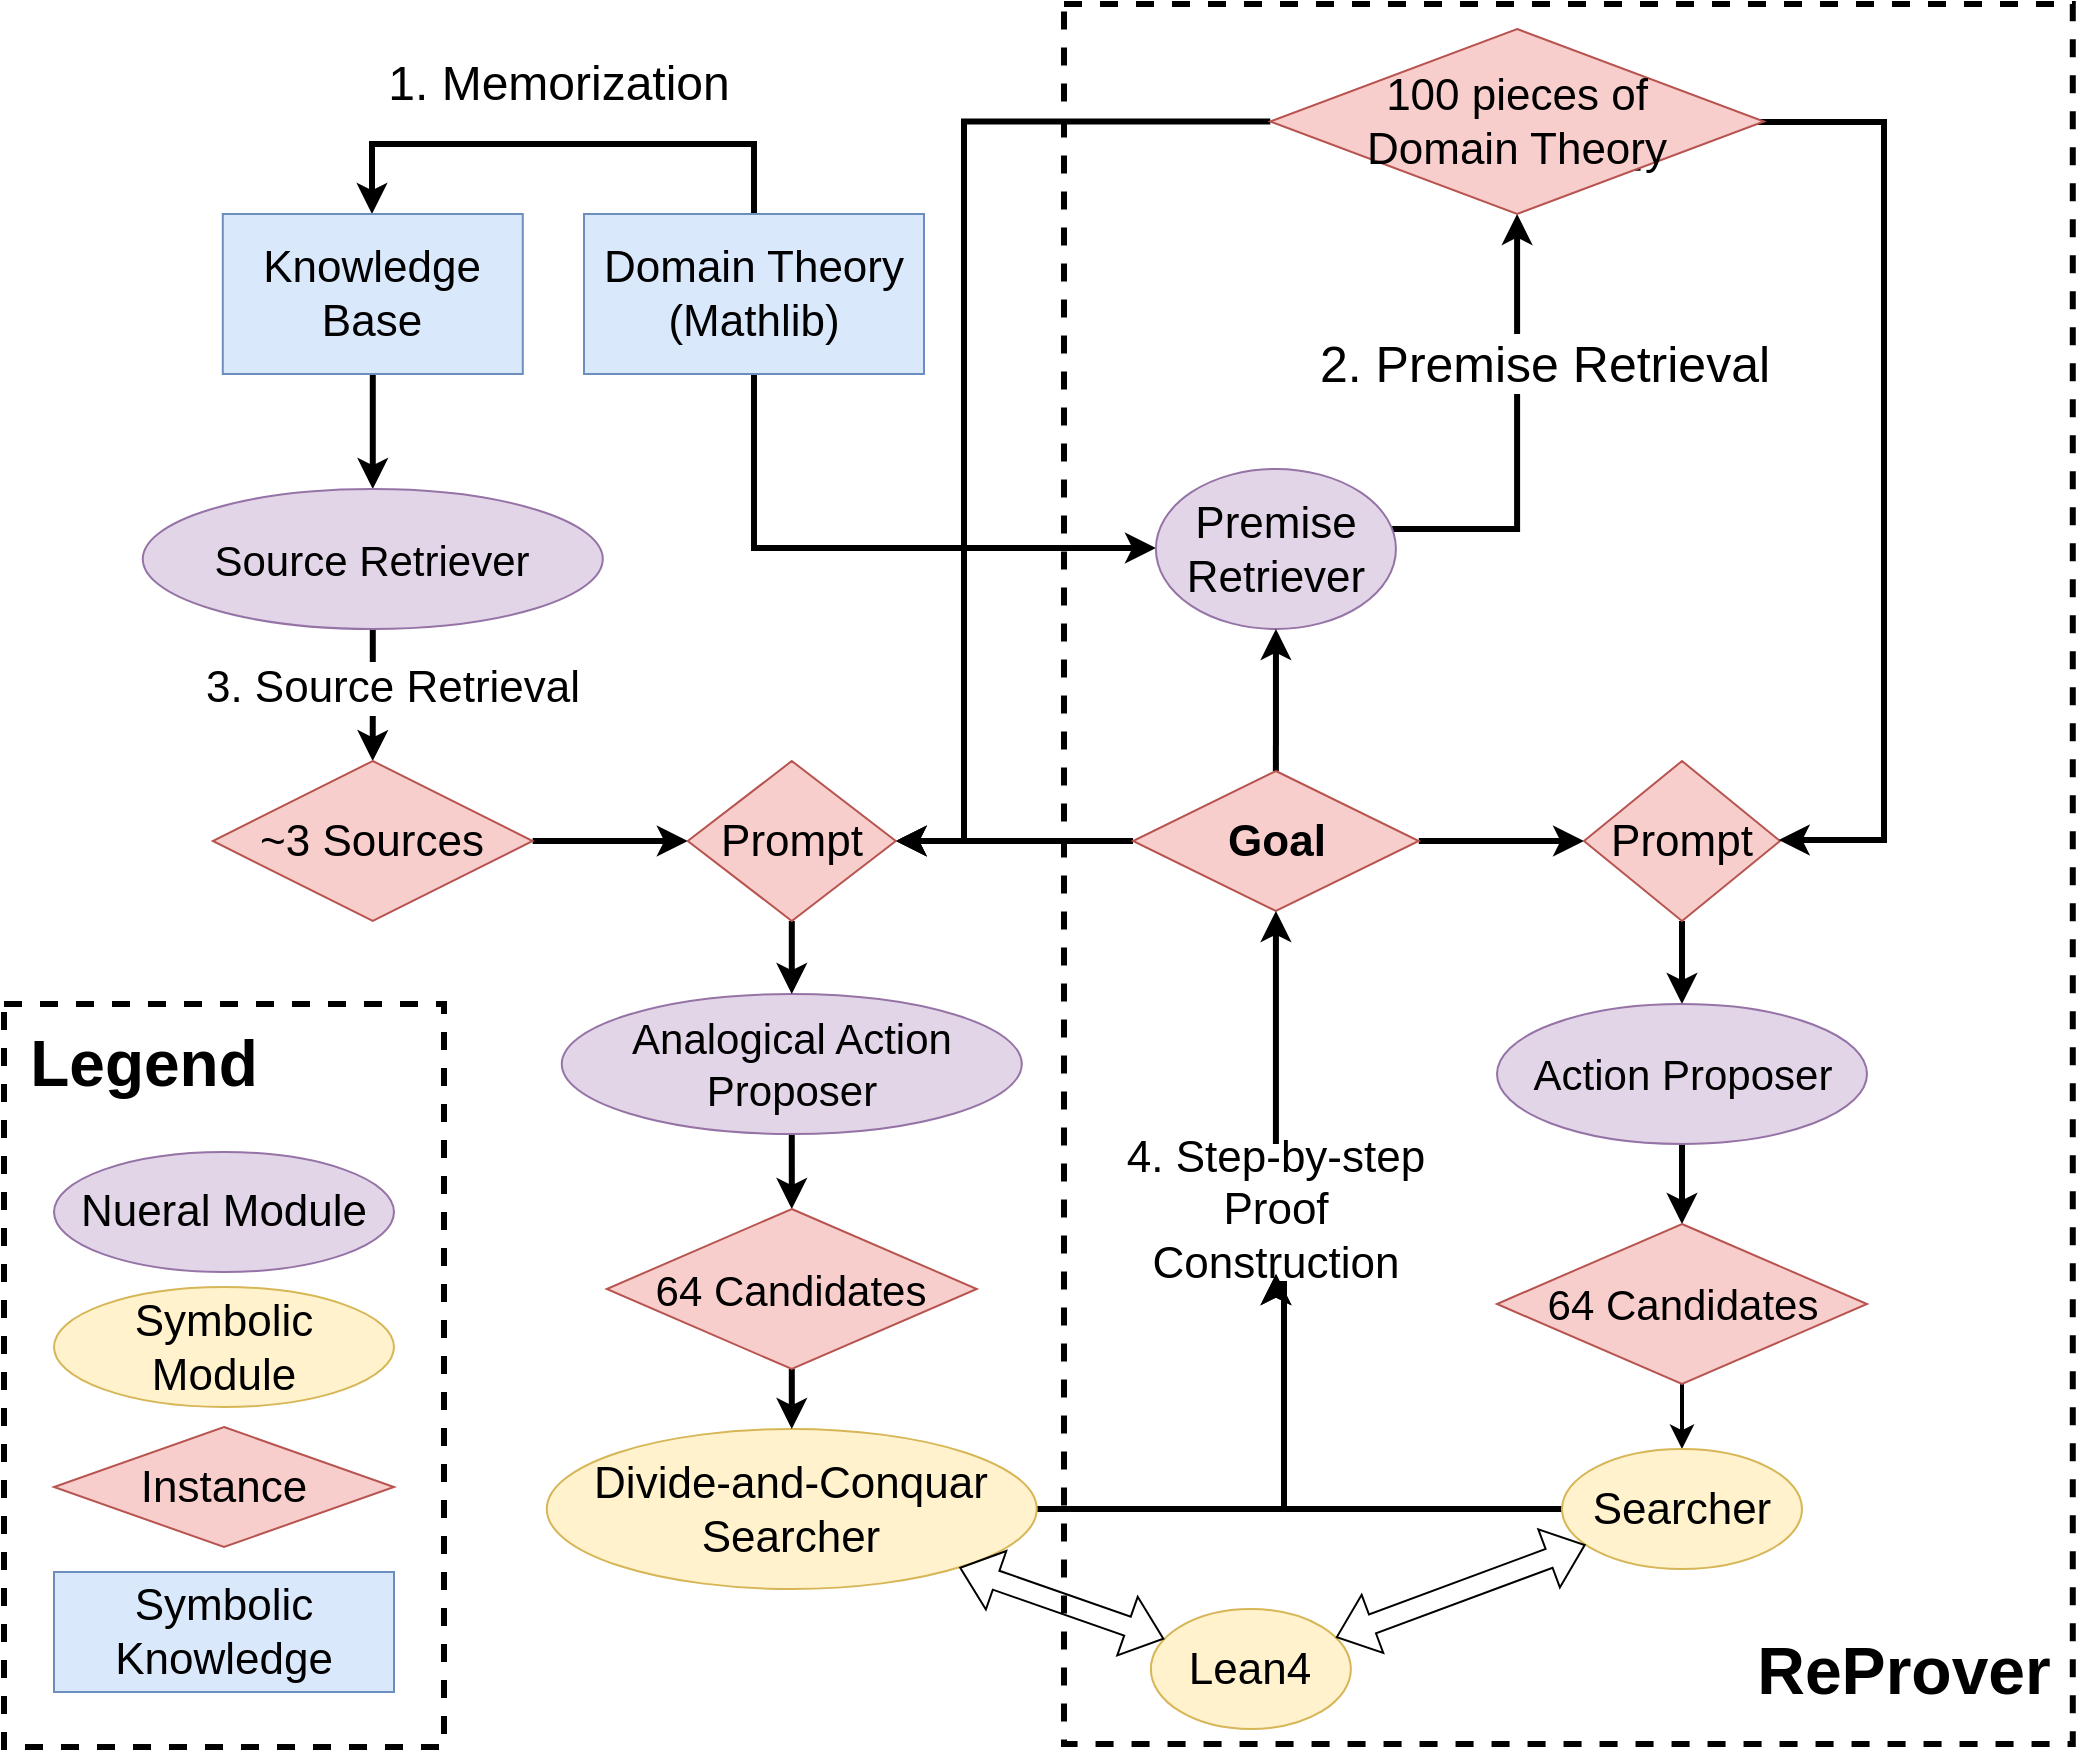 <mxfile version="24.3.0" type="github">
  <diagram name="Page-1" id="IZ-Rrfjy0_TtdQrgrMoi">
    <mxGraphModel dx="1774" dy="1121" grid="1" gridSize="10" guides="1" tooltips="1" connect="1" arrows="1" fold="1" page="1" pageScale="1" pageWidth="1100" pageHeight="850" math="1" shadow="0">
      <root>
        <mxCell id="0" />
        <mxCell id="1" parent="0" />
        <mxCell id="mt0tTK6OPrf-Rs11sb0C-31" value="" style="rounded=0;whiteSpace=wrap;html=1;dashed=1;fillColor=none;strokeWidth=3;fontSize=21;" vertex="1" parent="1">
          <mxGeometry x="50" y="520" width="220" height="371.5" as="geometry" />
        </mxCell>
        <mxCell id="Xpp3-1cy8L-rHU1XI7NB-74" value="" style="rounded=0;whiteSpace=wrap;html=1;dashed=1;fillColor=none;strokeWidth=3;fontSize=22;" parent="1" vertex="1">
          <mxGeometry x="580" y="20" width="504.39" height="870" as="geometry" />
        </mxCell>
        <mxCell id="mt0tTK6OPrf-Rs11sb0C-27" style="edgeStyle=orthogonalEdgeStyle;rounded=0;orthogonalLoop=1;jettySize=auto;html=1;strokeWidth=3;" edge="1" parent="1" source="Xpp3-1cy8L-rHU1XI7NB-1" target="Xpp3-1cy8L-rHU1XI7NB-8">
          <mxGeometry relative="1" as="geometry">
            <Array as="points">
              <mxPoint x="425" y="292" />
            </Array>
          </mxGeometry>
        </mxCell>
        <mxCell id="mt0tTK6OPrf-Rs11sb0C-33" style="edgeStyle=orthogonalEdgeStyle;rounded=0;orthogonalLoop=1;jettySize=auto;html=1;strokeWidth=3;" edge="1" parent="1" source="Xpp3-1cy8L-rHU1XI7NB-1" target="mt0tTK6OPrf-Rs11sb0C-2">
          <mxGeometry relative="1" as="geometry">
            <Array as="points">
              <mxPoint x="425" y="90" />
              <mxPoint x="234" y="90" />
            </Array>
          </mxGeometry>
        </mxCell>
        <mxCell id="mt0tTK6OPrf-Rs11sb0C-34" value="&lt;font style=&quot;font-size: 24px;&quot;&gt;1. Memorization&lt;/font&gt;" style="edgeLabel;html=1;align=center;verticalAlign=middle;resizable=0;points=[];" vertex="1" connectable="0" parent="mt0tTK6OPrf-Rs11sb0C-33">
          <mxGeometry x="-0.208" y="-2" relative="1" as="geometry">
            <mxPoint x="-30" y="-28" as="offset" />
          </mxGeometry>
        </mxCell>
        <mxCell id="Xpp3-1cy8L-rHU1XI7NB-1" value="Domain Theory (Mathlib)" style="rounded=0;whiteSpace=wrap;html=1;fillColor=#dae8fc;strokeColor=#6c8ebf;fontSize=22;" parent="1" vertex="1">
          <mxGeometry x="340" y="125" width="170" height="80" as="geometry" />
        </mxCell>
        <mxCell id="CLktLj2ley9Mtql9P5BX-3" style="edgeStyle=orthogonalEdgeStyle;rounded=0;orthogonalLoop=1;jettySize=auto;html=1;fontSize=22;strokeWidth=3;" parent="1" source="mt0tTK6OPrf-Rs11sb0C-17" target="Xpp3-1cy8L-rHU1XI7NB-43" edge="1">
          <mxGeometry relative="1" as="geometry">
            <mxPoint x="342.44" y="102.5" as="sourcePoint" />
            <mxPoint x="192.33" y="202.5" as="targetPoint" />
          </mxGeometry>
        </mxCell>
        <mxCell id="CLktLj2ley9Mtql9P5BX-15" value="&lt;font style=&quot;font-size: 22px;&quot;&gt;3. Source Retrieval&lt;/font&gt;" style="edgeLabel;html=1;align=center;verticalAlign=middle;resizable=0;points=[];fontSize=22;" parent="CLktLj2ley9Mtql9P5BX-3" vertex="1" connectable="0">
          <mxGeometry x="-0.068" y="2" relative="1" as="geometry">
            <mxPoint x="7" y="-2" as="offset" />
          </mxGeometry>
        </mxCell>
        <mxCell id="Xpp3-1cy8L-rHU1XI7NB-77" style="edgeStyle=orthogonalEdgeStyle;rounded=0;orthogonalLoop=1;jettySize=auto;html=1;fontSize=22;strokeWidth=3;" parent="1" source="Xpp3-1cy8L-rHU1XI7NB-8" target="Xpp3-1cy8L-rHU1XI7NB-11" edge="1">
          <mxGeometry relative="1" as="geometry">
            <Array as="points">
              <mxPoint x="680" y="282.5" />
              <mxPoint x="680" y="282.5" />
            </Array>
          </mxGeometry>
        </mxCell>
        <mxCell id="mt0tTK6OPrf-Rs11sb0C-16" value="&lt;span style=&quot;font-size: 25px;&quot;&gt;2. Premise Retrieval&lt;/span&gt;" style="edgeLabel;html=1;align=center;verticalAlign=middle;resizable=0;points=[];fontSize=25;" vertex="1" connectable="0" parent="Xpp3-1cy8L-rHU1XI7NB-77">
          <mxGeometry x="0.073" relative="1" as="geometry">
            <mxPoint x="13" y="-28" as="offset" />
          </mxGeometry>
        </mxCell>
        <mxCell id="Xpp3-1cy8L-rHU1XI7NB-8" value="Premise Retriever" style="ellipse;whiteSpace=wrap;html=1;fillColor=#e1d5e7;strokeColor=#9673a6;fontSize=22;" parent="1" vertex="1">
          <mxGeometry x="625.96" y="252.5" width="120" height="80" as="geometry" />
        </mxCell>
        <mxCell id="Xpp3-1cy8L-rHU1XI7NB-76" style="edgeStyle=orthogonalEdgeStyle;rounded=0;orthogonalLoop=1;jettySize=auto;html=1;exitX=0.5;exitY=0;exitDx=0;exitDy=0;entryX=0.5;entryY=1;entryDx=0;entryDy=0;fontSize=22;strokeWidth=3;" parent="1" source="Xpp3-1cy8L-rHU1XI7NB-9" target="Xpp3-1cy8L-rHU1XI7NB-8" edge="1">
          <mxGeometry relative="1" as="geometry" />
        </mxCell>
        <mxCell id="mt0tTK6OPrf-Rs11sb0C-19" style="edgeStyle=orthogonalEdgeStyle;rounded=0;orthogonalLoop=1;jettySize=auto;html=1;strokeWidth=3;" edge="1" parent="1" source="Xpp3-1cy8L-rHU1XI7NB-9" target="Xpp3-1cy8L-rHU1XI7NB-46">
          <mxGeometry relative="1" as="geometry" />
        </mxCell>
        <mxCell id="mt0tTK6OPrf-Rs11sb0C-23" style="edgeStyle=orthogonalEdgeStyle;rounded=0;orthogonalLoop=1;jettySize=auto;html=1;strokeWidth=3;" edge="1" parent="1" source="Xpp3-1cy8L-rHU1XI7NB-9" target="mt0tTK6OPrf-Rs11sb0C-6">
          <mxGeometry relative="1" as="geometry" />
        </mxCell>
        <mxCell id="Xpp3-1cy8L-rHU1XI7NB-9" value="&lt;font style=&quot;font-size: 22px;&quot;&gt;&lt;b style=&quot;font-size: 22px;&quot;&gt;Goal&lt;/b&gt;&lt;/font&gt;" style="rhombus;whiteSpace=wrap;html=1;fontStyle=0;fillColor=#f8cecc;strokeColor=#b85450;fontSize=22;" parent="1" vertex="1">
          <mxGeometry x="614.51" y="403.5" width="142.89" height="70" as="geometry" />
        </mxCell>
        <mxCell id="Xpp3-1cy8L-rHU1XI7NB-21" value="Symbolic&lt;br style=&quot;font-size: 22px;&quot;&gt;Module" style="ellipse;whiteSpace=wrap;html=1;fillColor=#fff2cc;strokeColor=#d6b656;fontSize=22;" parent="1" vertex="1">
          <mxGeometry x="75.0" y="661.5" width="170" height="60" as="geometry" />
        </mxCell>
        <mxCell id="Xpp3-1cy8L-rHU1XI7NB-22" value="Instance" style="rhombus;whiteSpace=wrap;html=1;fillColor=#f8cecc;strokeColor=#b85450;fontSize=22;" parent="1" vertex="1">
          <mxGeometry x="75" y="731.5" width="170" height="60" as="geometry" />
        </mxCell>
        <mxCell id="Xpp3-1cy8L-rHU1XI7NB-23" value="Symbolic Knowledge" style="rounded=0;whiteSpace=wrap;html=1;fillColor=#dae8fc;strokeColor=#6c8ebf;fontSize=22;" parent="1" vertex="1">
          <mxGeometry x="75" y="804" width="170" height="60" as="geometry" />
        </mxCell>
        <mxCell id="Xpp3-1cy8L-rHU1XI7NB-52" style="edgeStyle=orthogonalEdgeStyle;rounded=0;orthogonalLoop=1;jettySize=auto;html=1;fontSize=22;strokeWidth=3;" parent="1" source="Xpp3-1cy8L-rHU1XI7NB-46" target="Xpp3-1cy8L-rHU1XI7NB-51" edge="1">
          <mxGeometry relative="1" as="geometry" />
        </mxCell>
        <mxCell id="Xpp3-1cy8L-rHU1XI7NB-46" value="Prompt" style="rhombus;whiteSpace=wrap;html=1;fillColor=#f8cecc;strokeColor=#b85450;fontSize=22;" parent="1" vertex="1">
          <mxGeometry x="840" y="398.5" width="98" height="80" as="geometry" />
        </mxCell>
        <mxCell id="Xpp3-1cy8L-rHU1XI7NB-54" value="" style="edgeStyle=orthogonalEdgeStyle;rounded=0;orthogonalLoop=1;jettySize=auto;html=1;fontSize=22;strokeWidth=3;" parent="1" source="Xpp3-1cy8L-rHU1XI7NB-51" target="Xpp3-1cy8L-rHU1XI7NB-53" edge="1">
          <mxGeometry relative="1" as="geometry" />
        </mxCell>
        <mxCell id="Xpp3-1cy8L-rHU1XI7NB-51" value="Action Proposer" style="ellipse;whiteSpace=wrap;html=1;fillColor=#e1d5e7;strokeColor=#9673a6;fontSize=21;" parent="1" vertex="1">
          <mxGeometry x="796.5" y="520" width="185" height="70" as="geometry" />
        </mxCell>
        <mxCell id="Xpp3-1cy8L-rHU1XI7NB-95" style="edgeStyle=orthogonalEdgeStyle;rounded=0;orthogonalLoop=1;jettySize=auto;html=1;fontSize=22;strokeWidth=2;" parent="1" source="Xpp3-1cy8L-rHU1XI7NB-53" target="Xpp3-1cy8L-rHU1XI7NB-55" edge="1">
          <mxGeometry relative="1" as="geometry" />
        </mxCell>
        <mxCell id="Xpp3-1cy8L-rHU1XI7NB-53" value="64 Candidates" style="rhombus;whiteSpace=wrap;html=1;fillColor=#f8cecc;strokeColor=#b85450;fontSize=21;" parent="1" vertex="1">
          <mxGeometry x="796.5" y="630" width="185" height="80" as="geometry" />
        </mxCell>
        <mxCell id="mt0tTK6OPrf-Rs11sb0C-25" style="edgeStyle=orthogonalEdgeStyle;rounded=0;orthogonalLoop=1;jettySize=auto;html=1;strokeWidth=3;" edge="1" parent="1" source="Xpp3-1cy8L-rHU1XI7NB-55" target="Xpp3-1cy8L-rHU1XI7NB-64">
          <mxGeometry relative="1" as="geometry">
            <mxPoint x="670" y="660" as="targetPoint" />
            <Array as="points">
              <mxPoint x="690" y="773" />
              <mxPoint x="690" y="660" />
              <mxPoint x="686" y="660" />
            </Array>
          </mxGeometry>
        </mxCell>
        <mxCell id="Xpp3-1cy8L-rHU1XI7NB-55" value="Searcher" style="ellipse;whiteSpace=wrap;html=1;fillColor=#fff2cc;strokeColor=#d6b656;fontSize=22;" parent="1" vertex="1">
          <mxGeometry x="829" y="742.5" width="120" height="60" as="geometry" />
        </mxCell>
        <mxCell id="Xpp3-1cy8L-rHU1XI7NB-56" value="Lean4" style="ellipse;whiteSpace=wrap;html=1;fillColor=#fff2cc;strokeColor=#d6b656;fontSize=22;" parent="1" vertex="1">
          <mxGeometry x="623.43" y="822.5" width="100" height="60" as="geometry" />
        </mxCell>
        <mxCell id="Xpp3-1cy8L-rHU1XI7NB-57" value="" style="endArrow=classic;startArrow=classic;html=1;rounded=0;fontSize=22;shape=flexArrow;" parent="1" source="Xpp3-1cy8L-rHU1XI7NB-56" target="Xpp3-1cy8L-rHU1XI7NB-55" edge="1">
          <mxGeometry width="50" height="50" relative="1" as="geometry">
            <mxPoint x="1102.133" y="917.063" as="sourcePoint" />
            <mxPoint x="1539.89" y="423.5" as="targetPoint" />
          </mxGeometry>
        </mxCell>
        <mxCell id="mt0tTK6OPrf-Rs11sb0C-14" style="edgeStyle=orthogonalEdgeStyle;rounded=0;orthogonalLoop=1;jettySize=auto;html=1;strokeWidth=3;" edge="1" parent="1" source="Xpp3-1cy8L-rHU1XI7NB-11" target="mt0tTK6OPrf-Rs11sb0C-6">
          <mxGeometry relative="1" as="geometry">
            <Array as="points">
              <mxPoint x="530" y="78.5" />
              <mxPoint x="530" y="438.5" />
            </Array>
          </mxGeometry>
        </mxCell>
        <mxCell id="mt0tTK6OPrf-Rs11sb0C-22" style="edgeStyle=orthogonalEdgeStyle;rounded=0;orthogonalLoop=1;jettySize=auto;html=1;exitX=1;exitY=1;exitDx=0;exitDy=0;strokeWidth=3;" edge="1" parent="1" source="Xpp3-1cy8L-rHU1XI7NB-11" target="Xpp3-1cy8L-rHU1XI7NB-46">
          <mxGeometry relative="1" as="geometry">
            <Array as="points">
              <mxPoint x="785" y="79" />
              <mxPoint x="990" y="79" />
              <mxPoint x="990" y="438" />
            </Array>
          </mxGeometry>
        </mxCell>
        <mxCell id="Xpp3-1cy8L-rHU1XI7NB-11" value="100 pieces of &lt;br&gt;Domain Theory" style="rhombus;whiteSpace=wrap;html=1;fillColor=#f8cecc;strokeColor=#b85450;fontSize=22;" parent="1" vertex="1">
          <mxGeometry x="683.14" y="32.5" width="246.86" height="92.5" as="geometry" />
        </mxCell>
        <mxCell id="mt0tTK6OPrf-Rs11sb0C-1" style="edgeStyle=orthogonalEdgeStyle;rounded=0;orthogonalLoop=1;jettySize=auto;html=1;fontSize=11;strokeWidth=3;" edge="1" parent="1" source="Xpp3-1cy8L-rHU1XI7NB-64" target="Xpp3-1cy8L-rHU1XI7NB-9">
          <mxGeometry relative="1" as="geometry">
            <mxPoint x="673.43" y="590" as="sourcePoint" />
            <Array as="points" />
          </mxGeometry>
        </mxCell>
        <mxCell id="Xpp3-1cy8L-rHU1XI7NB-64" value="&lt;font style=&quot;font-size: 22px;&quot;&gt;4. Step-by-step Proof&lt;br style=&quot;font-size: 22px;&quot;&gt;Construction&lt;/font&gt;" style="text;html=1;strokeColor=none;fillColor=none;align=center;verticalAlign=middle;whiteSpace=wrap;rounded=0;fontSize=22;" parent="1" vertex="1">
          <mxGeometry x="601.99" y="590" width="167.94" height="65" as="geometry" />
        </mxCell>
        <mxCell id="mt0tTK6OPrf-Rs11sb0C-7" style="edgeStyle=orthogonalEdgeStyle;rounded=0;orthogonalLoop=1;jettySize=auto;html=1;strokeWidth=3;" edge="1" parent="1" source="Xpp3-1cy8L-rHU1XI7NB-43" target="mt0tTK6OPrf-Rs11sb0C-6">
          <mxGeometry relative="1" as="geometry">
            <mxPoint x="346.38" y="438.462" as="targetPoint" />
            <Array as="points" />
          </mxGeometry>
        </mxCell>
        <mxCell id="Xpp3-1cy8L-rHU1XI7NB-43" value="~3 Sources" style="rhombus;whiteSpace=wrap;html=1;fillColor=#f8cecc;strokeColor=#b85450;fontSize=22;" parent="1" vertex="1">
          <mxGeometry x="154.44" y="398.5" width="159.89" height="80" as="geometry" />
        </mxCell>
        <mxCell id="Xpp3-1cy8L-rHU1XI7NB-97" value="&lt;font style=&quot;font-size: 33px;&quot;&gt;ReProver&lt;/font&gt;" style="text;html=1;strokeColor=none;fillColor=none;align=center;verticalAlign=middle;whiteSpace=wrap;rounded=0;fontStyle=1;fontSize=33;" parent="1" vertex="1">
          <mxGeometry x="930" y="822.5" width="140" height="60" as="geometry" />
        </mxCell>
        <mxCell id="b3lWoeTVUII4R8HMTHZW-9" value="Nueral Module" style="ellipse;whiteSpace=wrap;html=1;fillColor=#e1d5e7;strokeColor=#9673a6;fontSize=22;" parent="1" vertex="1">
          <mxGeometry x="75" y="594" width="170" height="60" as="geometry" />
        </mxCell>
        <mxCell id="mt0tTK6OPrf-Rs11sb0C-18" style="edgeStyle=orthogonalEdgeStyle;rounded=0;orthogonalLoop=1;jettySize=auto;html=1;strokeWidth=3;" edge="1" parent="1" source="mt0tTK6OPrf-Rs11sb0C-2" target="mt0tTK6OPrf-Rs11sb0C-17">
          <mxGeometry relative="1" as="geometry" />
        </mxCell>
        <mxCell id="mt0tTK6OPrf-Rs11sb0C-2" value="Knowledge Base" style="rounded=0;whiteSpace=wrap;html=1;fillColor=#dae8fc;strokeColor=#6c8ebf;fontSize=22;" vertex="1" parent="1">
          <mxGeometry x="159.39" y="125" width="150" height="80" as="geometry" />
        </mxCell>
        <mxCell id="mt0tTK6OPrf-Rs11sb0C-10" style="edgeStyle=orthogonalEdgeStyle;rounded=0;orthogonalLoop=1;jettySize=auto;html=1;exitX=0.5;exitY=1;exitDx=0;exitDy=0;strokeWidth=3;" edge="1" parent="1" source="mt0tTK6OPrf-Rs11sb0C-4" target="mt0tTK6OPrf-Rs11sb0C-9">
          <mxGeometry relative="1" as="geometry" />
        </mxCell>
        <mxCell id="mt0tTK6OPrf-Rs11sb0C-4" value="Analogical Action Proposer" style="ellipse;whiteSpace=wrap;html=1;fillColor=#e1d5e7;strokeColor=#9673a6;fontSize=21;" vertex="1" parent="1">
          <mxGeometry x="328.89" y="515" width="230" height="70" as="geometry" />
        </mxCell>
        <mxCell id="mt0tTK6OPrf-Rs11sb0C-13" style="edgeStyle=orthogonalEdgeStyle;rounded=0;orthogonalLoop=1;jettySize=auto;html=1;strokeWidth=3;" edge="1" parent="1" source="mt0tTK6OPrf-Rs11sb0C-6" target="mt0tTK6OPrf-Rs11sb0C-4">
          <mxGeometry relative="1" as="geometry" />
        </mxCell>
        <mxCell id="mt0tTK6OPrf-Rs11sb0C-6" value="Prompt" style="rhombus;whiteSpace=wrap;html=1;fillColor=#f8cecc;strokeColor=#b85450;fontSize=22;" vertex="1" parent="1">
          <mxGeometry x="391.89" y="398.5" width="104" height="80" as="geometry" />
        </mxCell>
        <mxCell id="mt0tTK6OPrf-Rs11sb0C-24" style="edgeStyle=orthogonalEdgeStyle;rounded=0;orthogonalLoop=1;jettySize=auto;html=1;strokeWidth=3;" edge="1" parent="1" source="mt0tTK6OPrf-Rs11sb0C-8" target="Xpp3-1cy8L-rHU1XI7NB-64">
          <mxGeometry relative="1" as="geometry">
            <mxPoint x="670" y="660" as="targetPoint" />
            <Array as="points">
              <mxPoint x="690" y="773" />
              <mxPoint x="690" y="660" />
              <mxPoint x="686" y="660" />
            </Array>
          </mxGeometry>
        </mxCell>
        <mxCell id="mt0tTK6OPrf-Rs11sb0C-8" value="Divide-and-Conquar Searcher" style="ellipse;whiteSpace=wrap;html=1;fillColor=#fff2cc;strokeColor=#d6b656;fontSize=22;" vertex="1" parent="1">
          <mxGeometry x="321.39" y="732.5" width="245" height="80" as="geometry" />
        </mxCell>
        <mxCell id="mt0tTK6OPrf-Rs11sb0C-12" style="edgeStyle=orthogonalEdgeStyle;rounded=0;orthogonalLoop=1;jettySize=auto;html=1;strokeWidth=3;" edge="1" parent="1" source="mt0tTK6OPrf-Rs11sb0C-9" target="mt0tTK6OPrf-Rs11sb0C-8">
          <mxGeometry relative="1" as="geometry">
            <Array as="points" />
          </mxGeometry>
        </mxCell>
        <mxCell id="mt0tTK6OPrf-Rs11sb0C-9" value="64 Candidates" style="rhombus;whiteSpace=wrap;html=1;fillColor=#f8cecc;strokeColor=#b85450;fontSize=21;" vertex="1" parent="1">
          <mxGeometry x="351.39" y="622.5" width="185" height="80" as="geometry" />
        </mxCell>
        <mxCell id="mt0tTK6OPrf-Rs11sb0C-15" value="" style="endArrow=classic;startArrow=classic;html=1;rounded=0;fontSize=22;shape=flexArrow;" edge="1" parent="1" source="Xpp3-1cy8L-rHU1XI7NB-56" target="mt0tTK6OPrf-Rs11sb0C-8">
          <mxGeometry width="50" height="50" relative="1" as="geometry">
            <mxPoint x="607" y="884.5" as="sourcePoint" />
            <mxPoint x="430" y="902.5" as="targetPoint" />
          </mxGeometry>
        </mxCell>
        <mxCell id="mt0tTK6OPrf-Rs11sb0C-17" value="Source Retriever" style="ellipse;whiteSpace=wrap;html=1;fillColor=#e1d5e7;strokeColor=#9673a6;fontSize=21;" vertex="1" parent="1">
          <mxGeometry x="119.39" y="262.5" width="230" height="70" as="geometry" />
        </mxCell>
        <mxCell id="mt0tTK6OPrf-Rs11sb0C-30" value="&lt;font style=&quot;font-size: 32px;&quot;&gt;Legend&lt;/font&gt;" style="text;html=1;strokeColor=none;fillColor=none;align=center;verticalAlign=middle;whiteSpace=wrap;rounded=0;fontStyle=1;fontSize=32;" vertex="1" parent="1">
          <mxGeometry x="50.0" y="520" width="140" height="60" as="geometry" />
        </mxCell>
      </root>
    </mxGraphModel>
  </diagram>
</mxfile>
